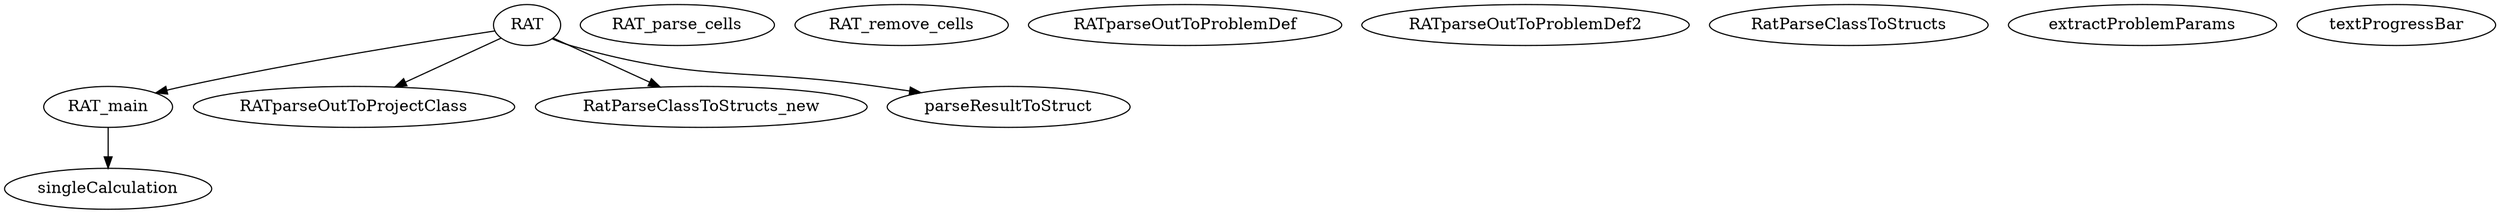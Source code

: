 /* Created by mdot for Matlab */
digraph m2html {
  RAT -> RAT_main;
  RAT -> RATparseOutToProjectClass;
  RAT -> RatParseClassToStructs_new;
  RAT -> parseResultToStruct;
  RAT_main -> singleCalculation;

  RAT [URL="RAT.html"];
  RAT_main [URL="RAT_main.html"];
  RAT_parse_cells [URL="RAT_parse_cells.html"];
  RAT_remove_cells [URL="RAT_remove_cells.html"];
  RATparseOutToProblemDef [URL="RATparseOutToProblemDef.html"];
  RATparseOutToProblemDef2 [URL="RATparseOutToProblemDef2.html"];
  RATparseOutToProjectClass [URL="RATparseOutToProjectClass.html"];
  RatParseClassToStructs [URL="RatParseClassToStructs.html"];
  RatParseClassToStructs_new [URL="RatParseClassToStructs_new.html"];
  extractProblemParams [URL="extractProblemParams.html"];
  parseResultToStruct [URL="parseResultToStruct.html"];
  singleCalculation [URL="singleCalculation.html"];
  textProgressBar [URL="textProgressBar.html"];
}